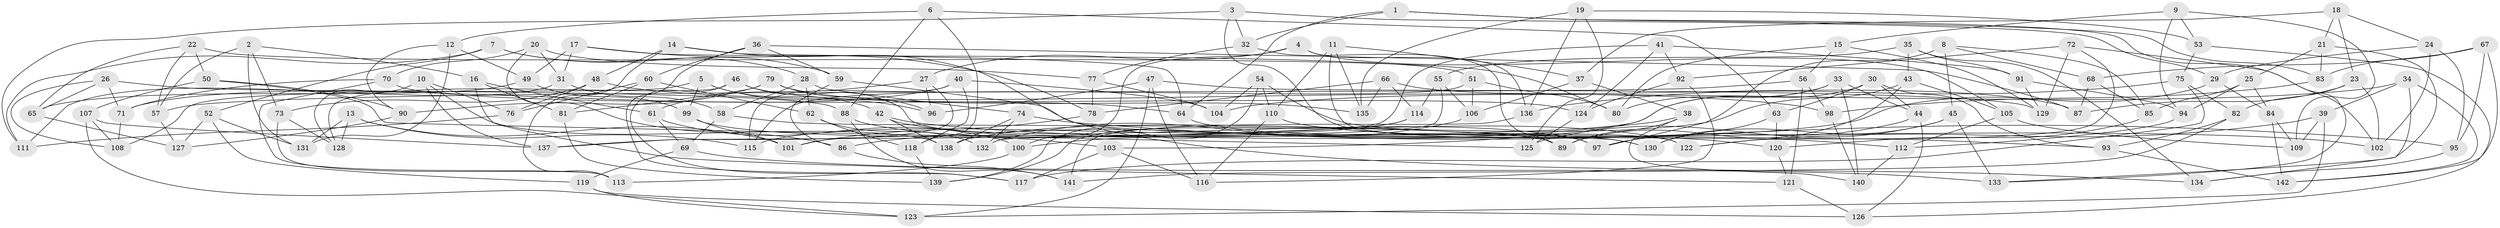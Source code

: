 // coarse degree distribution, {4: 0.14084507042253522, 6: 0.6056338028169014, 5: 0.16901408450704225, 7: 0.014084507042253521, 8: 0.056338028169014086, 9: 0.014084507042253521}
// Generated by graph-tools (version 1.1) at 2025/38/03/04/25 23:38:07]
// undirected, 142 vertices, 284 edges
graph export_dot {
  node [color=gray90,style=filled];
  1;
  2;
  3;
  4;
  5;
  6;
  7;
  8;
  9;
  10;
  11;
  12;
  13;
  14;
  15;
  16;
  17;
  18;
  19;
  20;
  21;
  22;
  23;
  24;
  25;
  26;
  27;
  28;
  29;
  30;
  31;
  32;
  33;
  34;
  35;
  36;
  37;
  38;
  39;
  40;
  41;
  42;
  43;
  44;
  45;
  46;
  47;
  48;
  49;
  50;
  51;
  52;
  53;
  54;
  55;
  56;
  57;
  58;
  59;
  60;
  61;
  62;
  63;
  64;
  65;
  66;
  67;
  68;
  69;
  70;
  71;
  72;
  73;
  74;
  75;
  76;
  77;
  78;
  79;
  80;
  81;
  82;
  83;
  84;
  85;
  86;
  87;
  88;
  89;
  90;
  91;
  92;
  93;
  94;
  95;
  96;
  97;
  98;
  99;
  100;
  101;
  102;
  103;
  104;
  105;
  106;
  107;
  108;
  109;
  110;
  111;
  112;
  113;
  114;
  115;
  116;
  117;
  118;
  119;
  120;
  121;
  122;
  123;
  124;
  125;
  126;
  127;
  128;
  129;
  130;
  131;
  132;
  133;
  134;
  135;
  136;
  137;
  138;
  139;
  140;
  141;
  142;
  1 -- 83;
  1 -- 32;
  1 -- 133;
  1 -- 64;
  2 -- 131;
  2 -- 73;
  2 -- 16;
  2 -- 57;
  3 -- 111;
  3 -- 29;
  3 -- 32;
  3 -- 97;
  4 -- 136;
  4 -- 100;
  4 -- 105;
  4 -- 27;
  5 -- 99;
  5 -- 42;
  5 -- 108;
  5 -- 96;
  6 -- 88;
  6 -- 118;
  6 -- 12;
  6 -- 63;
  7 -- 59;
  7 -- 28;
  7 -- 111;
  7 -- 52;
  8 -- 45;
  8 -- 68;
  8 -- 85;
  8 -- 97;
  9 -- 109;
  9 -- 53;
  9 -- 94;
  9 -- 15;
  10 -- 76;
  10 -- 128;
  10 -- 138;
  10 -- 137;
  11 -- 110;
  11 -- 37;
  11 -- 135;
  11 -- 130;
  12 -- 131;
  12 -- 49;
  12 -- 90;
  13 -- 128;
  13 -- 131;
  13 -- 101;
  13 -- 115;
  14 -- 134;
  14 -- 64;
  14 -- 113;
  14 -- 48;
  15 -- 129;
  15 -- 80;
  15 -- 56;
  16 -- 81;
  16 -- 61;
  16 -- 121;
  17 -- 51;
  17 -- 78;
  17 -- 31;
  17 -- 49;
  18 -- 24;
  18 -- 37;
  18 -- 23;
  18 -- 21;
  19 -- 135;
  19 -- 53;
  19 -- 136;
  19 -- 125;
  20 -- 70;
  20 -- 31;
  20 -- 86;
  20 -- 77;
  21 -- 83;
  21 -- 25;
  21 -- 133;
  22 -- 80;
  22 -- 50;
  22 -- 57;
  22 -- 65;
  23 -- 102;
  23 -- 82;
  23 -- 87;
  24 -- 29;
  24 -- 102;
  24 -- 95;
  25 -- 94;
  25 -- 84;
  25 -- 85;
  26 -- 108;
  26 -- 88;
  26 -- 71;
  26 -- 65;
  27 -- 61;
  27 -- 137;
  27 -- 96;
  28 -- 74;
  28 -- 62;
  28 -- 58;
  29 -- 100;
  29 -- 84;
  30 -- 93;
  30 -- 44;
  30 -- 63;
  30 -- 101;
  31 -- 111;
  31 -- 58;
  32 -- 77;
  32 -- 89;
  33 -- 103;
  33 -- 140;
  33 -- 80;
  33 -- 44;
  34 -- 39;
  34 -- 142;
  34 -- 104;
  34 -- 134;
  35 -- 55;
  35 -- 91;
  35 -- 134;
  35 -- 43;
  36 -- 87;
  36 -- 60;
  36 -- 59;
  36 -- 117;
  37 -- 106;
  37 -- 38;
  38 -- 89;
  38 -- 140;
  38 -- 86;
  39 -- 122;
  39 -- 123;
  39 -- 109;
  40 -- 115;
  40 -- 118;
  40 -- 104;
  40 -- 71;
  41 -- 124;
  41 -- 91;
  41 -- 92;
  41 -- 137;
  42 -- 138;
  42 -- 102;
  42 -- 97;
  43 -- 138;
  43 -- 105;
  43 -- 89;
  44 -- 97;
  44 -- 126;
  45 -- 125;
  45 -- 130;
  45 -- 133;
  46 -- 117;
  46 -- 122;
  46 -- 64;
  46 -- 128;
  47 -- 116;
  47 -- 123;
  47 -- 96;
  47 -- 129;
  48 -- 73;
  48 -- 98;
  48 -- 76;
  49 -- 99;
  49 -- 65;
  50 -- 107;
  50 -- 90;
  50 -- 125;
  51 -- 80;
  51 -- 115;
  51 -- 106;
  52 -- 127;
  52 -- 119;
  52 -- 131;
  53 -- 75;
  53 -- 126;
  54 -- 110;
  54 -- 139;
  54 -- 104;
  54 -- 93;
  55 -- 114;
  55 -- 106;
  55 -- 132;
  56 -- 57;
  56 -- 121;
  56 -- 98;
  57 -- 127;
  58 -- 89;
  58 -- 69;
  59 -- 112;
  59 -- 86;
  60 -- 76;
  60 -- 62;
  60 -- 81;
  61 -- 69;
  61 -- 100;
  62 -- 118;
  62 -- 132;
  63 -- 120;
  63 -- 130;
  64 -- 130;
  65 -- 127;
  66 -- 135;
  66 -- 114;
  66 -- 78;
  66 -- 87;
  67 -- 142;
  67 -- 95;
  67 -- 83;
  67 -- 68;
  68 -- 85;
  68 -- 87;
  69 -- 133;
  69 -- 119;
  70 -- 124;
  70 -- 113;
  70 -- 71;
  71 -- 108;
  72 -- 102;
  72 -- 122;
  72 -- 129;
  72 -- 92;
  73 -- 128;
  73 -- 113;
  74 -- 95;
  74 -- 138;
  74 -- 132;
  75 -- 136;
  75 -- 117;
  75 -- 82;
  76 -- 111;
  77 -- 78;
  77 -- 104;
  78 -- 101;
  79 -- 90;
  79 -- 135;
  79 -- 96;
  79 -- 81;
  81 -- 139;
  82 -- 141;
  82 -- 93;
  83 -- 98;
  84 -- 142;
  84 -- 109;
  85 -- 120;
  86 -- 141;
  88 -- 141;
  88 -- 122;
  90 -- 127;
  91 -- 129;
  91 -- 94;
  92 -- 116;
  92 -- 124;
  93 -- 142;
  94 -- 112;
  95 -- 134;
  98 -- 140;
  99 -- 101;
  99 -- 103;
  100 -- 113;
  103 -- 117;
  103 -- 116;
  105 -- 109;
  105 -- 112;
  106 -- 132;
  107 -- 137;
  107 -- 123;
  107 -- 108;
  110 -- 116;
  110 -- 120;
  112 -- 140;
  114 -- 115;
  114 -- 139;
  118 -- 139;
  119 -- 123;
  119 -- 126;
  120 -- 121;
  121 -- 126;
  124 -- 125;
  136 -- 141;
}
